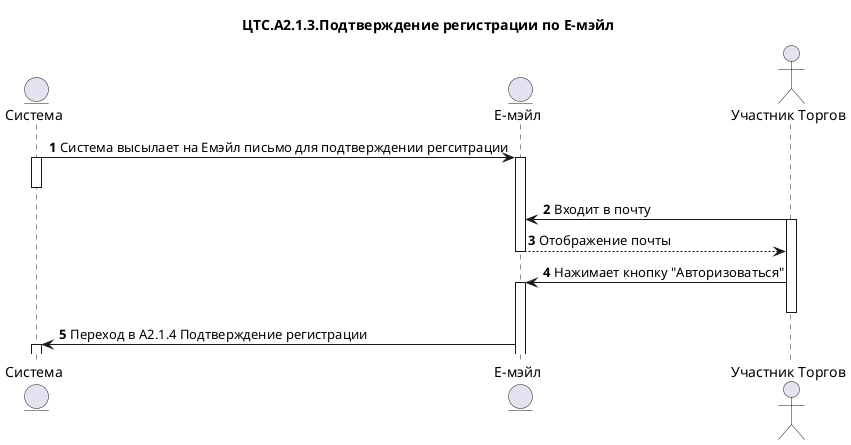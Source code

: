@startuml

title "ЦТС.А2.1.3.Подтверждение регистрации по Е-мэйл"

'boundary "Форма для предварительной регистрации" as PreRegistrationForm
entity "Система" as System
entity "Е-мэйл" as Email
actor "Участник Торгов" as User


autonumber

System->Email:Система высылает на Емэйл письмо для подтверждении регситрации
activate System
activate Email
deactivate System

User ->Email:Входит в почту
activate User
Email-->User:Отображение почты
deactivate Email

User->Email:Нажимает кнопку "Авторизоваться"

activate Email
deactivate User

Email->System:Переход в А2.1.4 Подтверждение регистрации
activate System

@enduml